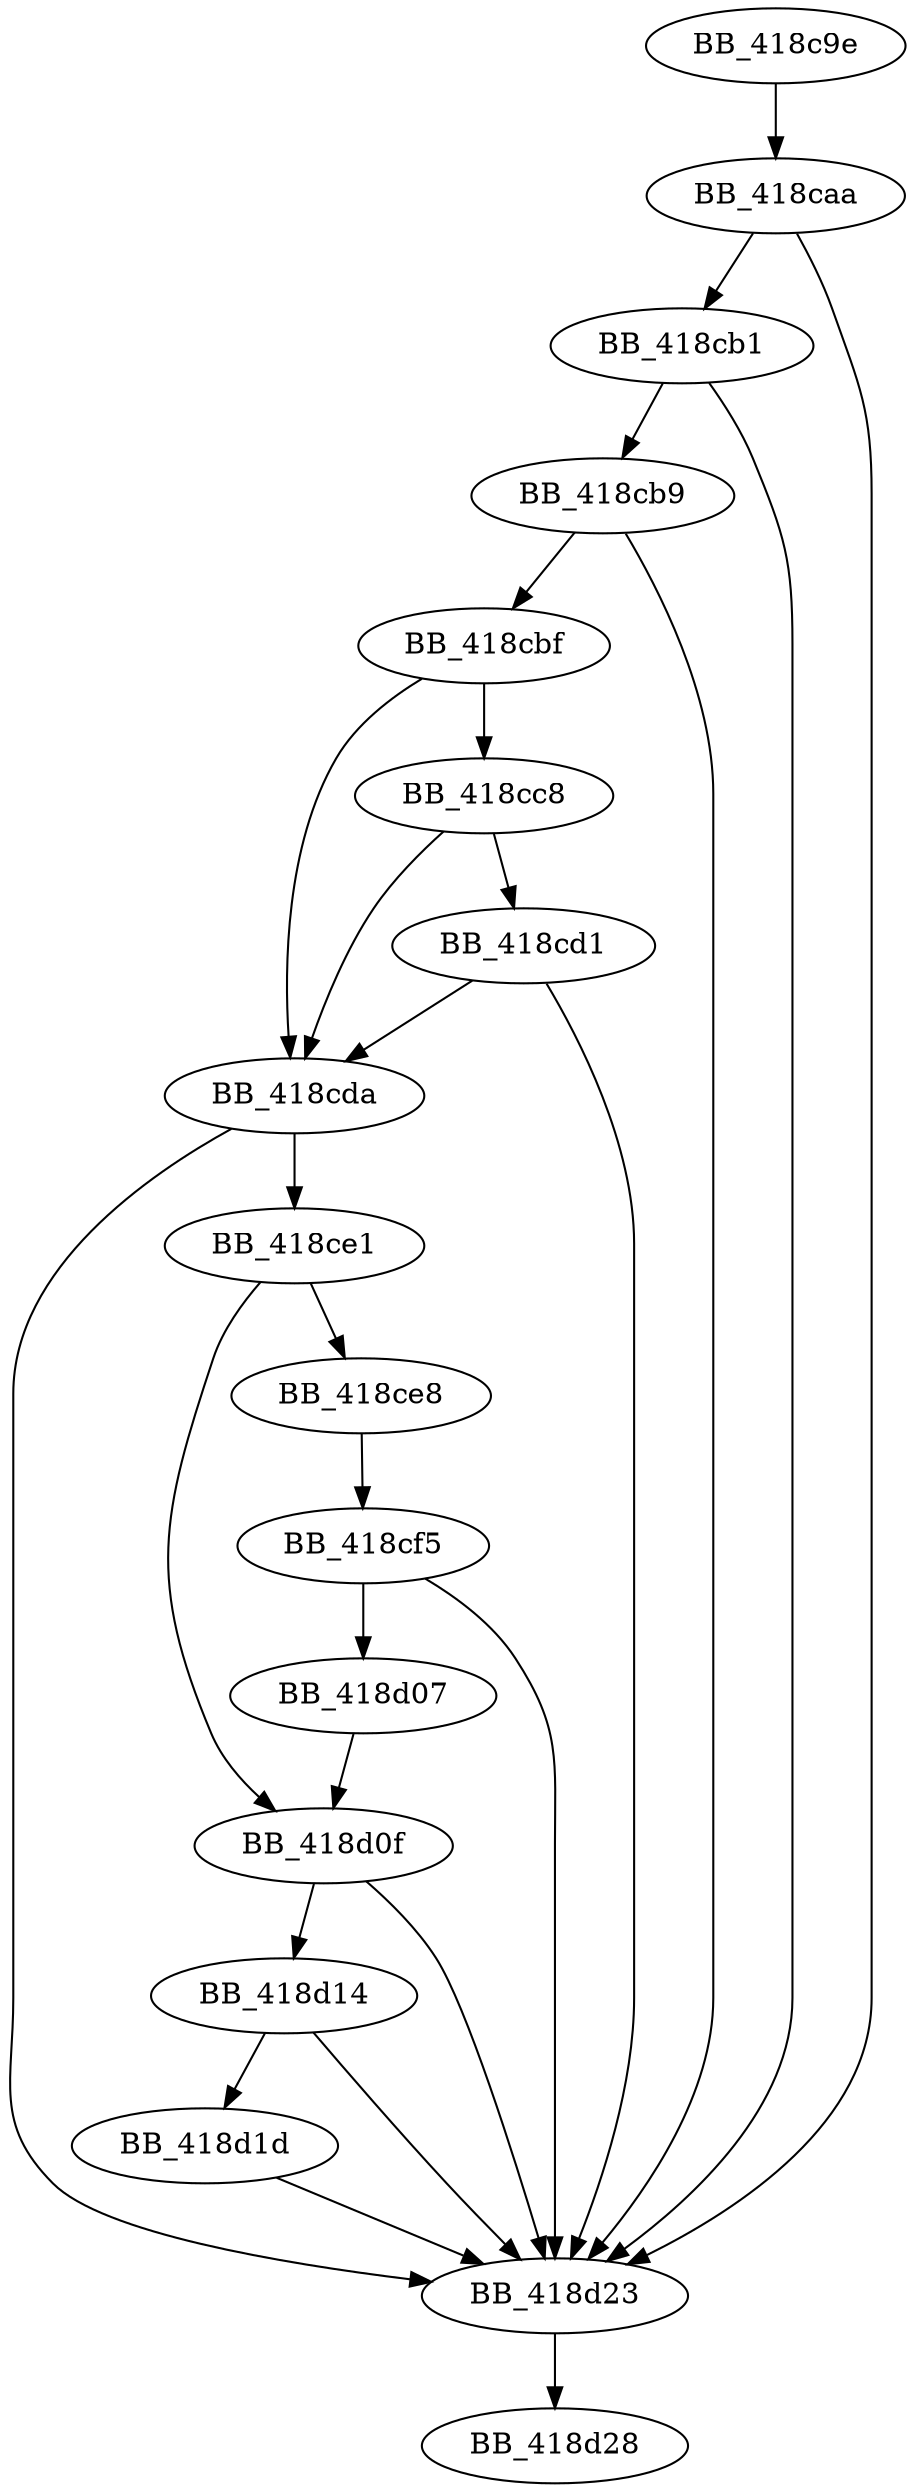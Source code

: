 DiGraph ___DestructExceptionObject{
BB_418c9e->BB_418caa
BB_418caa->BB_418cb1
BB_418caa->BB_418d23
BB_418cb1->BB_418cb9
BB_418cb1->BB_418d23
BB_418cb9->BB_418cbf
BB_418cb9->BB_418d23
BB_418cbf->BB_418cc8
BB_418cbf->BB_418cda
BB_418cc8->BB_418cd1
BB_418cc8->BB_418cda
BB_418cd1->BB_418cda
BB_418cd1->BB_418d23
BB_418cda->BB_418ce1
BB_418cda->BB_418d23
BB_418ce1->BB_418ce8
BB_418ce1->BB_418d0f
BB_418ce8->BB_418cf5
BB_418cf5->BB_418d07
BB_418cf5->BB_418d23
BB_418d07->BB_418d0f
BB_418d0f->BB_418d14
BB_418d0f->BB_418d23
BB_418d14->BB_418d1d
BB_418d14->BB_418d23
BB_418d1d->BB_418d23
BB_418d23->BB_418d28
}

